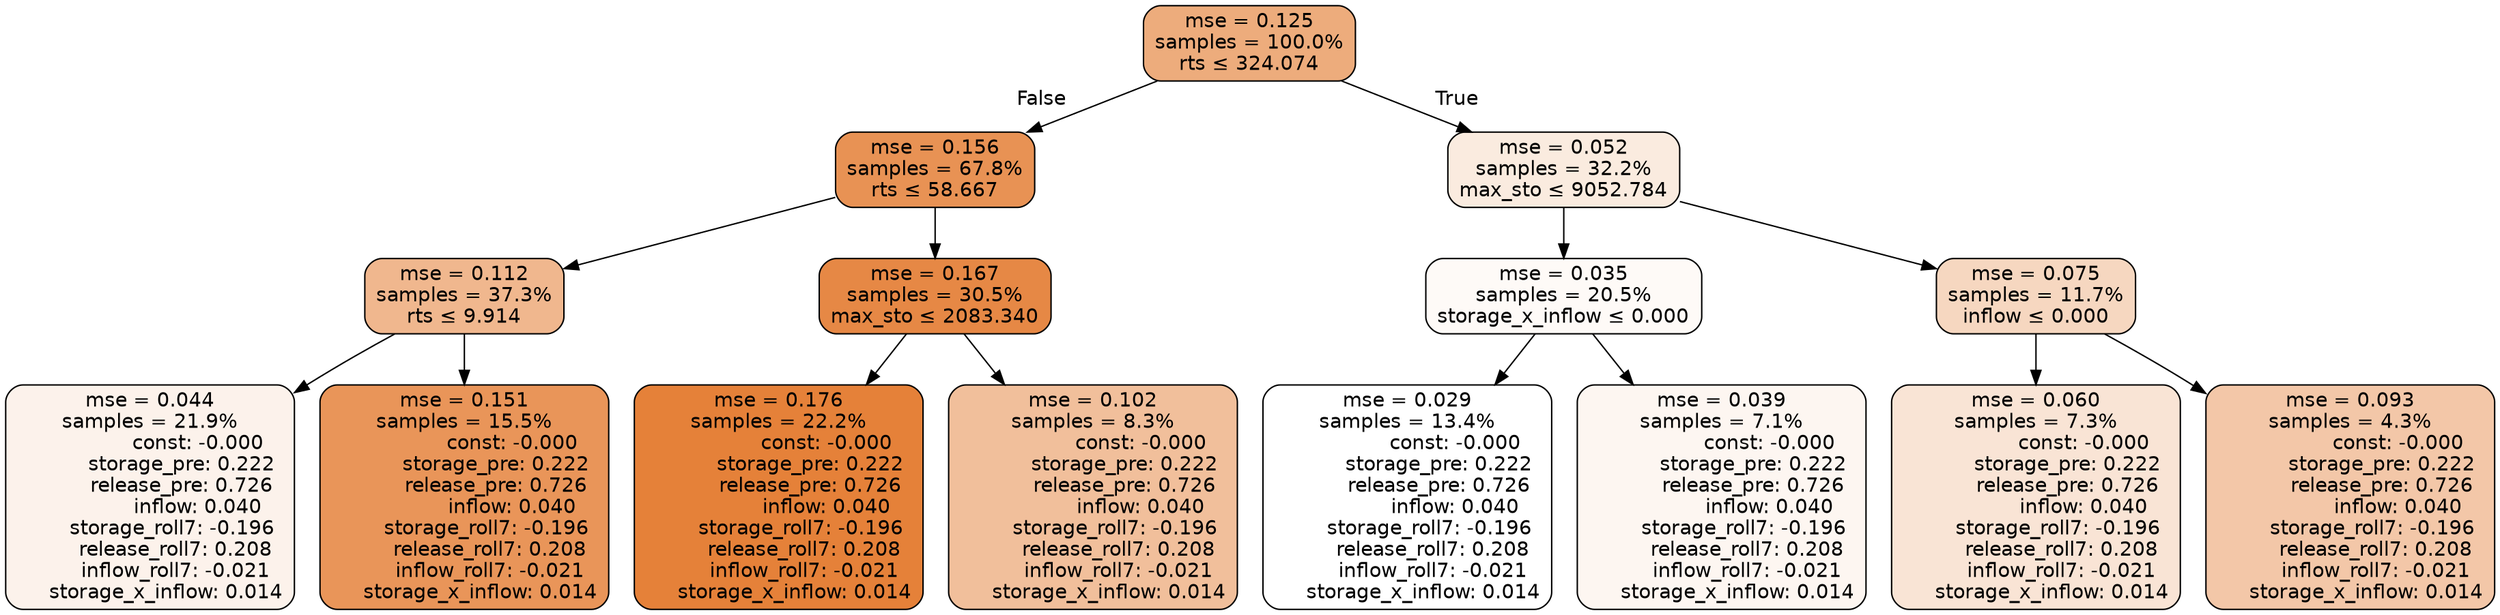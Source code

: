 digraph tree {
node [shape=rectangle, style="filled, rounded", color="black", fontname=helvetica] ;
edge [fontname=helvetica] ;
	"0" [label="mse = 0.125
samples = 100.0%
rts &le; 324.074", fillcolor="#edac7c"]
	"1" [label="mse = 0.156
samples = 67.8%
rts &le; 58.667", fillcolor="#e89254"]
	"2" [label="mse = 0.112
samples = 37.3%
rts &le; 9.914", fillcolor="#f0b78e"]
	"3" [label="mse = 0.044
samples = 21.9%
               const: -0.000
          storage_pre: 0.222
          release_pre: 0.726
               inflow: 0.040
       storage_roll7: -0.196
        release_roll7: 0.208
        inflow_roll7: -0.021
     storage_x_inflow: 0.014", fillcolor="#fcf2eb"]
	"4" [label="mse = 0.151
samples = 15.5%
               const: -0.000
          storage_pre: 0.222
          release_pre: 0.726
               inflow: 0.040
       storage_roll7: -0.196
        release_roll7: 0.208
        inflow_roll7: -0.021
     storage_x_inflow: 0.014", fillcolor="#e99559"]
	"5" [label="mse = 0.167
samples = 30.5%
max_sto &le; 2083.340", fillcolor="#e68845"]
	"6" [label="mse = 0.176
samples = 22.2%
               const: -0.000
          storage_pre: 0.222
          release_pre: 0.726
               inflow: 0.040
       storage_roll7: -0.196
        release_roll7: 0.208
        inflow_roll7: -0.021
     storage_x_inflow: 0.014", fillcolor="#e58139"]
	"7" [label="mse = 0.102
samples = 8.3%
               const: -0.000
          storage_pre: 0.222
          release_pre: 0.726
               inflow: 0.040
       storage_roll7: -0.196
        release_roll7: 0.208
        inflow_roll7: -0.021
     storage_x_inflow: 0.014", fillcolor="#f1bf9b"]
	"8" [label="mse = 0.052
samples = 32.2%
max_sto &le; 9052.784", fillcolor="#faebdf"]
	"9" [label="mse = 0.035
samples = 20.5%
storage_x_inflow &le; 0.000", fillcolor="#fefaf7"]
	"10" [label="mse = 0.029
samples = 13.4%
               const: -0.000
          storage_pre: 0.222
          release_pre: 0.726
               inflow: 0.040
       storage_roll7: -0.196
        release_roll7: 0.208
        inflow_roll7: -0.021
     storage_x_inflow: 0.014", fillcolor="#ffffff"]
	"11" [label="mse = 0.039
samples = 7.1%
               const: -0.000
          storage_pre: 0.222
          release_pre: 0.726
               inflow: 0.040
       storage_roll7: -0.196
        release_roll7: 0.208
        inflow_roll7: -0.021
     storage_x_inflow: 0.014", fillcolor="#fdf6f1"]
	"12" [label="mse = 0.075
samples = 11.7%
inflow &le; 0.000", fillcolor="#f6d7c0"]
	"13" [label="mse = 0.060
samples = 7.3%
               const: -0.000
          storage_pre: 0.222
          release_pre: 0.726
               inflow: 0.040
       storage_roll7: -0.196
        release_roll7: 0.208
        inflow_roll7: -0.021
     storage_x_inflow: 0.014", fillcolor="#f9e4d5"]
	"14" [label="mse = 0.093
samples = 4.3%
               const: -0.000
          storage_pre: 0.222
          release_pre: 0.726
               inflow: 0.040
       storage_roll7: -0.196
        release_roll7: 0.208
        inflow_roll7: -0.021
     storage_x_inflow: 0.014", fillcolor="#f3c7a8"]

	"0" -> "1" [labeldistance=2.5, labelangle=45, headlabel="False"]
	"1" -> "2"
	"2" -> "3"
	"2" -> "4"
	"1" -> "5"
	"5" -> "6"
	"5" -> "7"
	"0" -> "8" [labeldistance=2.5, labelangle=-45, headlabel="True"]
	"8" -> "9"
	"9" -> "10"
	"9" -> "11"
	"8" -> "12"
	"12" -> "13"
	"12" -> "14"
}